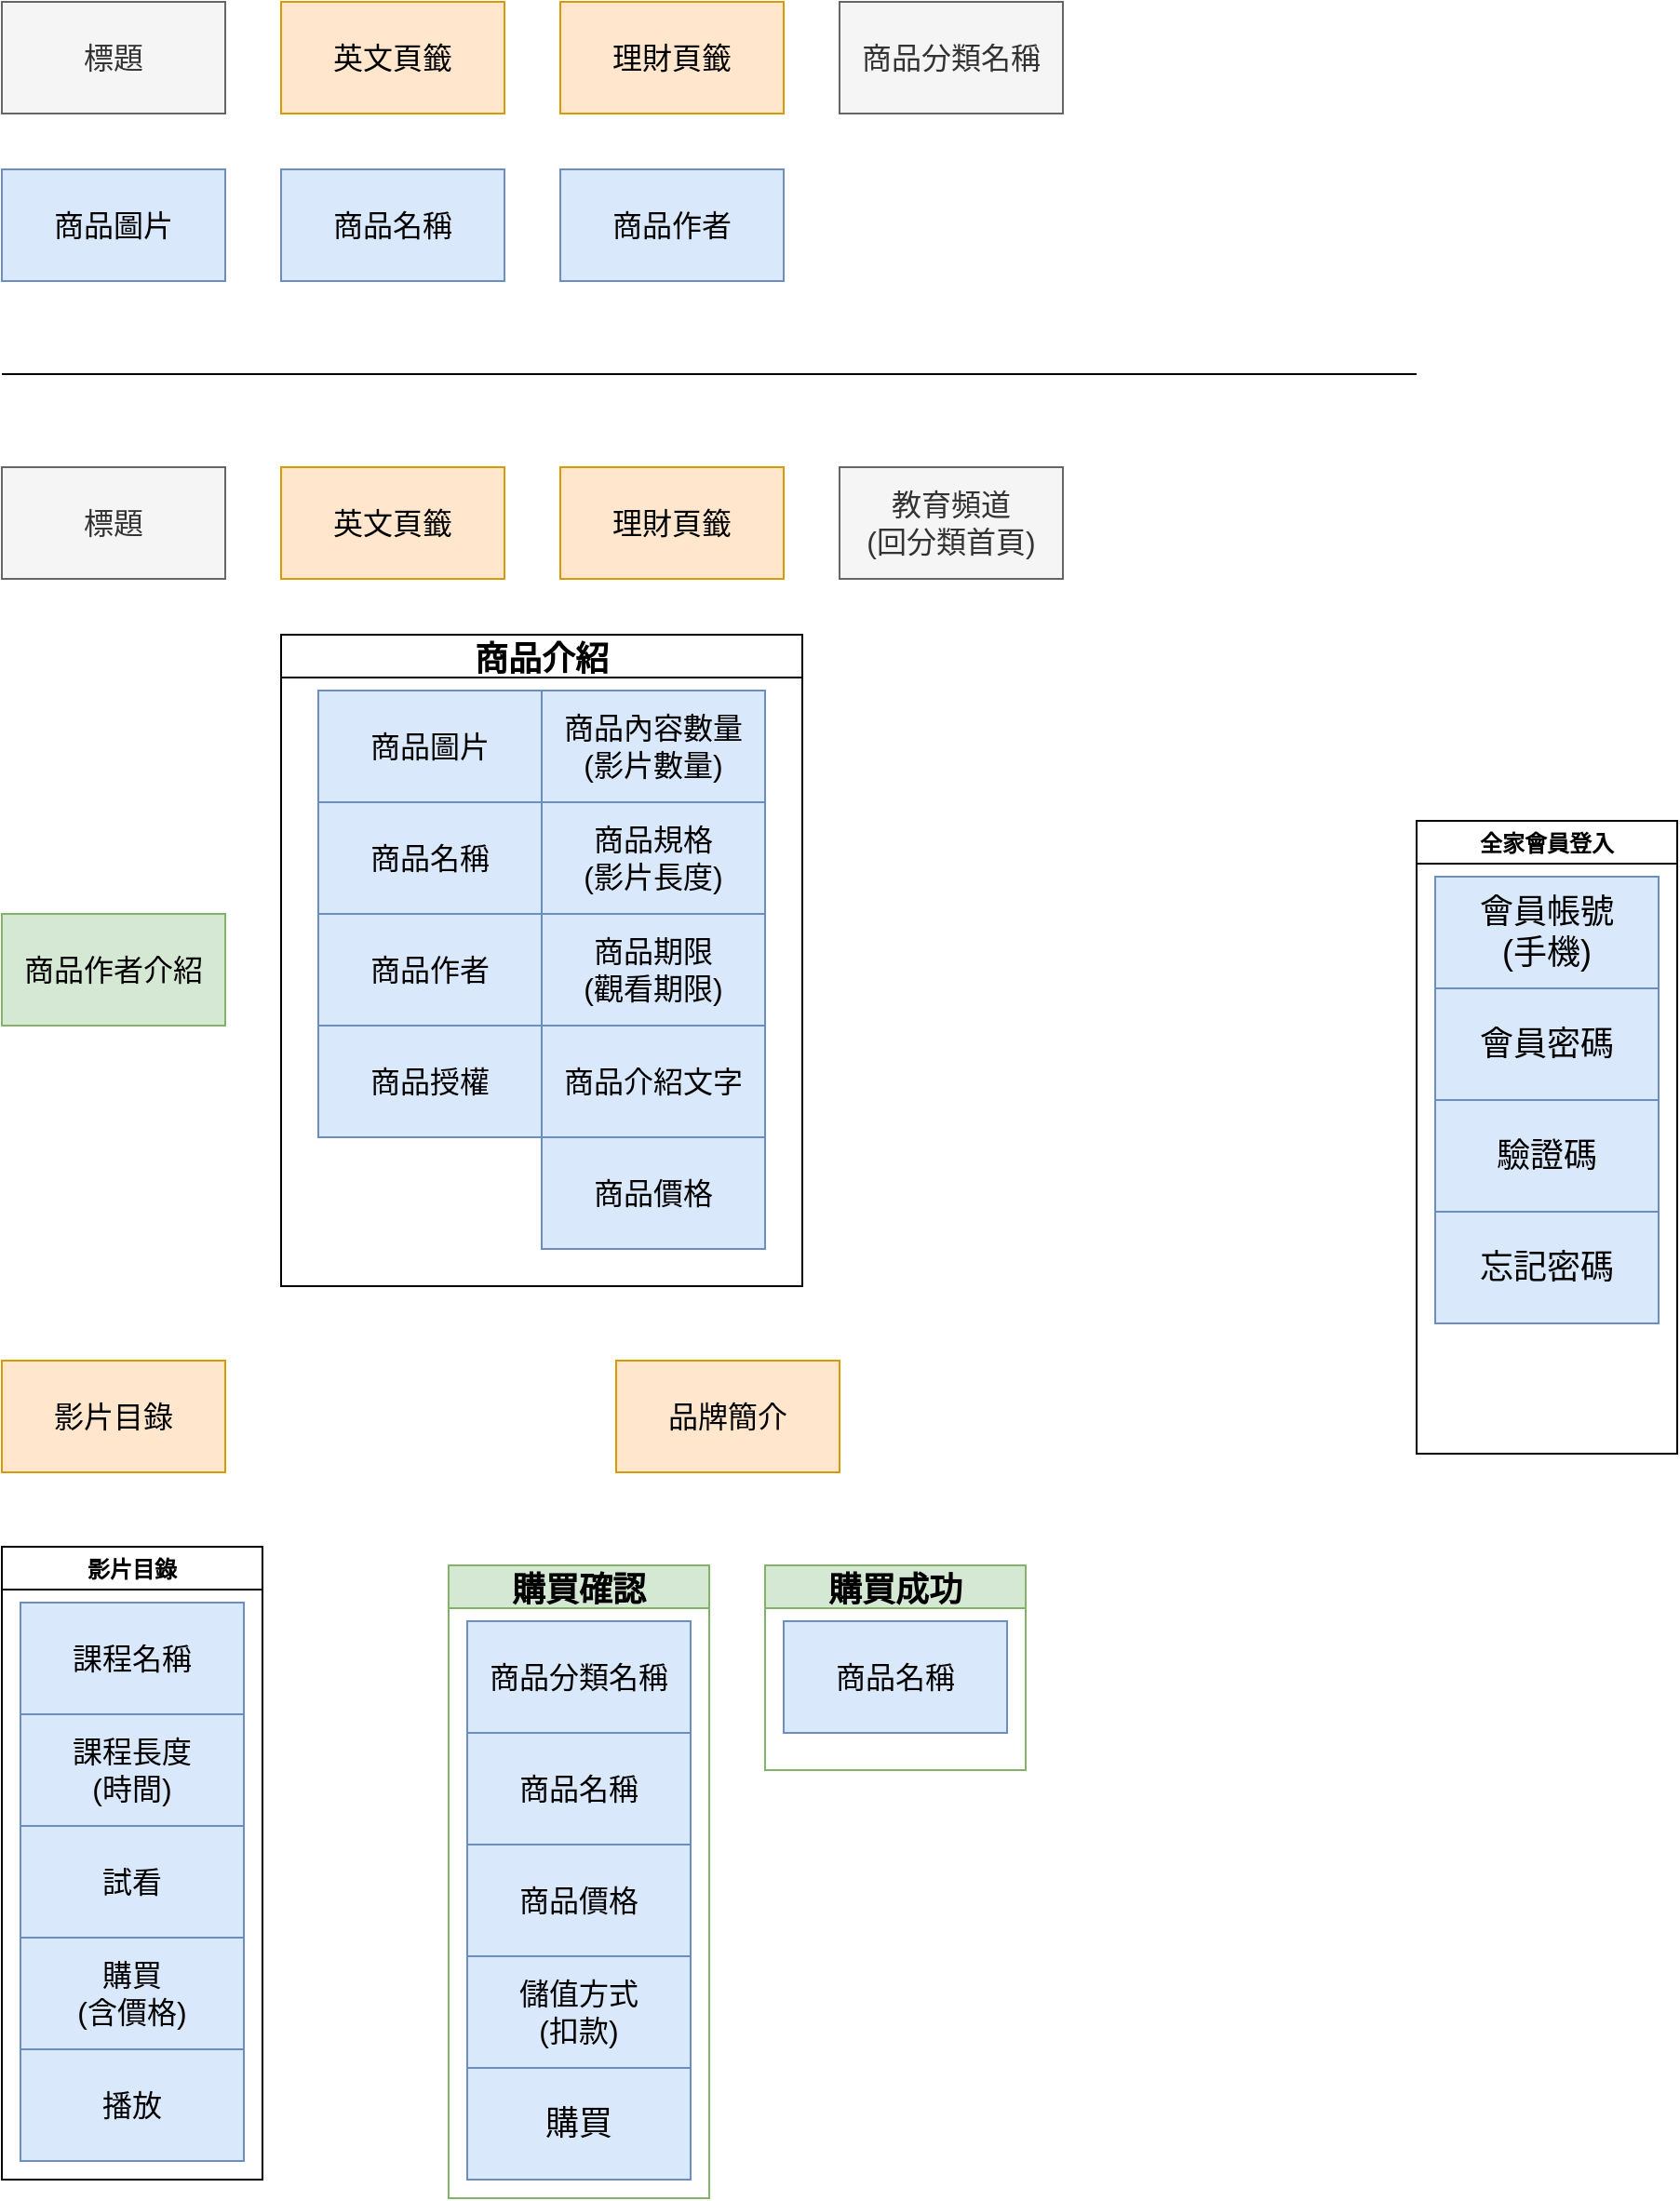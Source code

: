 <mxfile version="15.8.4" type="github">
  <diagram id="-Tf-SAn6svrItmrNyMm4" name="card sorting">
    <mxGraphModel dx="1254" dy="780" grid="1" gridSize="10" guides="1" tooltips="1" connect="1" arrows="1" fold="1" page="1" pageScale="1" pageWidth="827" pageHeight="1169" math="0" shadow="0">
      <root>
        <mxCell id="0" />
        <mxCell id="1" parent="0" />
        <mxCell id="7zqT9z4EXzbm1e6yBOuj-1" value="標題" style="rounded=0;whiteSpace=wrap;html=1;fontSize=16;fillColor=#f5f5f5;fontColor=#333333;strokeColor=#666666;" parent="1" vertex="1">
          <mxGeometry x="40" y="40" width="120" height="60" as="geometry" />
        </mxCell>
        <mxCell id="7zqT9z4EXzbm1e6yBOuj-2" value="理財頁籤" style="rounded=0;whiteSpace=wrap;html=1;fontSize=16;fillColor=#ffe6cc;strokeColor=#d79b00;" parent="1" vertex="1">
          <mxGeometry x="340" y="40" width="120" height="60" as="geometry" />
        </mxCell>
        <mxCell id="7zqT9z4EXzbm1e6yBOuj-3" value="英文頁籤" style="rounded=0;whiteSpace=wrap;html=1;fontSize=16;fillColor=#ffe6cc;strokeColor=#d79b00;" parent="1" vertex="1">
          <mxGeometry x="190" y="40" width="120" height="60" as="geometry" />
        </mxCell>
        <mxCell id="7zqT9z4EXzbm1e6yBOuj-4" value="&lt;div&gt;教育頻道&lt;/div&gt;&lt;div&gt;(回分類首頁)&lt;br&gt;&lt;/div&gt;" style="rounded=0;whiteSpace=wrap;html=1;fontSize=16;fillColor=#f5f5f5;fontColor=#333333;strokeColor=#666666;" parent="1" vertex="1">
          <mxGeometry x="490" y="290" width="120" height="60" as="geometry" />
        </mxCell>
        <mxCell id="7zqT9z4EXzbm1e6yBOuj-6" value="商品分類名稱" style="rounded=0;whiteSpace=wrap;html=1;fontSize=16;fillColor=#f5f5f5;fontColor=#333333;strokeColor=#666666;" parent="1" vertex="1">
          <mxGeometry x="490" y="40" width="120" height="60" as="geometry" />
        </mxCell>
        <mxCell id="7zqT9z4EXzbm1e6yBOuj-7" value="商品圖片" style="rounded=0;whiteSpace=wrap;html=1;fontSize=16;fillColor=#dae8fc;strokeColor=#6c8ebf;" parent="1" vertex="1">
          <mxGeometry x="40" y="130" width="120" height="60" as="geometry" />
        </mxCell>
        <mxCell id="7zqT9z4EXzbm1e6yBOuj-8" value="商品名稱" style="rounded=0;whiteSpace=wrap;html=1;fontSize=16;fillColor=#dae8fc;strokeColor=#6c8ebf;" parent="1" vertex="1">
          <mxGeometry x="190" y="130" width="120" height="60" as="geometry" />
        </mxCell>
        <mxCell id="7zqT9z4EXzbm1e6yBOuj-9" value="商品作者" style="rounded=0;whiteSpace=wrap;html=1;fontSize=16;fillColor=#dae8fc;strokeColor=#6c8ebf;" parent="1" vertex="1">
          <mxGeometry x="340" y="130" width="120" height="60" as="geometry" />
        </mxCell>
        <mxCell id="7zqT9z4EXzbm1e6yBOuj-10" value="" style="endArrow=none;html=1;rounded=0;fontSize=16;" parent="1" edge="1">
          <mxGeometry width="50" height="50" relative="1" as="geometry">
            <mxPoint x="40" y="240" as="sourcePoint" />
            <mxPoint x="800" y="240" as="targetPoint" />
          </mxGeometry>
        </mxCell>
        <mxCell id="7zqT9z4EXzbm1e6yBOuj-11" value="標題" style="rounded=0;whiteSpace=wrap;html=1;fontSize=16;fillColor=#f5f5f5;fontColor=#333333;strokeColor=#666666;" parent="1" vertex="1">
          <mxGeometry x="40" y="290" width="120" height="60" as="geometry" />
        </mxCell>
        <mxCell id="7zqT9z4EXzbm1e6yBOuj-12" value="理財頁籤" style="rounded=0;whiteSpace=wrap;html=1;fontSize=16;fillColor=#ffe6cc;strokeColor=#d79b00;" parent="1" vertex="1">
          <mxGeometry x="340" y="290" width="120" height="60" as="geometry" />
        </mxCell>
        <mxCell id="7zqT9z4EXzbm1e6yBOuj-13" value="英文頁籤" style="rounded=0;whiteSpace=wrap;html=1;fontSize=16;fillColor=#ffe6cc;strokeColor=#d79b00;" parent="1" vertex="1">
          <mxGeometry x="190" y="290" width="120" height="60" as="geometry" />
        </mxCell>
        <mxCell id="7zqT9z4EXzbm1e6yBOuj-17" value="商品作者介紹" style="rounded=0;whiteSpace=wrap;html=1;fontSize=16;fillColor=#d5e8d4;strokeColor=#82b366;" parent="1" vertex="1">
          <mxGeometry x="40" y="530" width="120" height="60" as="geometry" />
        </mxCell>
        <mxCell id="7zqT9z4EXzbm1e6yBOuj-29" value="品牌簡介" style="rounded=0;whiteSpace=wrap;html=1;fontSize=16;fillColor=#ffe6cc;strokeColor=#d79b00;" parent="1" vertex="1">
          <mxGeometry x="370" y="770" width="120" height="60" as="geometry" />
        </mxCell>
        <mxCell id="7zqT9z4EXzbm1e6yBOuj-30" value="影片目錄" style="rounded=0;whiteSpace=wrap;html=1;fontSize=16;fillColor=#ffe6cc;strokeColor=#d79b00;" parent="1" vertex="1">
          <mxGeometry x="40" y="770" width="120" height="60" as="geometry" />
        </mxCell>
        <mxCell id="raj0_86jvHdYx3d9Dobu-1" value="影片目錄" style="swimlane;" vertex="1" parent="1">
          <mxGeometry x="40" y="870" width="140" height="340" as="geometry">
            <mxRectangle x="510" y="660" width="130" height="23" as="alternateBounds" />
          </mxGeometry>
        </mxCell>
        <mxCell id="raj0_86jvHdYx3d9Dobu-2" value="課程名稱" style="rounded=0;whiteSpace=wrap;html=1;fontSize=16;fillColor=#dae8fc;strokeColor=#6c8ebf;" vertex="1" parent="raj0_86jvHdYx3d9Dobu-1">
          <mxGeometry x="10" y="30" width="120" height="60" as="geometry" />
        </mxCell>
        <mxCell id="raj0_86jvHdYx3d9Dobu-3" value="&lt;div&gt;課程長度&lt;/div&gt;&lt;div&gt;(時間)&lt;br&gt;&lt;/div&gt;" style="rounded=0;whiteSpace=wrap;html=1;fontSize=16;fillColor=#dae8fc;strokeColor=#6c8ebf;" vertex="1" parent="raj0_86jvHdYx3d9Dobu-1">
          <mxGeometry x="10" y="90" width="120" height="60" as="geometry" />
        </mxCell>
        <mxCell id="raj0_86jvHdYx3d9Dobu-4" value="試看" style="rounded=0;whiteSpace=wrap;html=1;fontSize=16;fillColor=#dae8fc;strokeColor=#6c8ebf;" vertex="1" parent="raj0_86jvHdYx3d9Dobu-1">
          <mxGeometry x="10" y="150" width="120" height="60" as="geometry" />
        </mxCell>
        <mxCell id="raj0_86jvHdYx3d9Dobu-5" value="&lt;div&gt;購買&lt;/div&gt;&lt;div&gt;(含價格)&lt;/div&gt;" style="rounded=0;whiteSpace=wrap;html=1;fontSize=16;fillColor=#dae8fc;strokeColor=#6c8ebf;" vertex="1" parent="raj0_86jvHdYx3d9Dobu-1">
          <mxGeometry x="10" y="210" width="120" height="60" as="geometry" />
        </mxCell>
        <mxCell id="raj0_86jvHdYx3d9Dobu-27" value="播放" style="rounded=0;whiteSpace=wrap;html=1;fontSize=16;fillColor=#dae8fc;strokeColor=#6c8ebf;" vertex="1" parent="raj0_86jvHdYx3d9Dobu-1">
          <mxGeometry x="10" y="270" width="120" height="60" as="geometry" />
        </mxCell>
        <mxCell id="raj0_86jvHdYx3d9Dobu-7" value="全家會員登入" style="swimlane;" vertex="1" parent="1">
          <mxGeometry x="800" y="480" width="140" height="340" as="geometry" />
        </mxCell>
        <mxCell id="raj0_86jvHdYx3d9Dobu-8" value="&lt;div style=&quot;font-size: 18px;&quot;&gt;會員帳號&lt;/div&gt;&lt;div style=&quot;font-size: 18px;&quot;&gt;(手機)&lt;br style=&quot;font-size: 18px;&quot;&gt;&lt;/div&gt;" style="rounded=0;whiteSpace=wrap;html=1;fontSize=18;fillColor=#dae8fc;strokeColor=#6c8ebf;" vertex="1" parent="raj0_86jvHdYx3d9Dobu-7">
          <mxGeometry x="10" y="30" width="120" height="60" as="geometry" />
        </mxCell>
        <mxCell id="raj0_86jvHdYx3d9Dobu-11" value="&lt;div style=&quot;font-size: 18px&quot;&gt;會員密碼&lt;/div&gt;" style="rounded=0;whiteSpace=wrap;html=1;fontSize=18;fillColor=#dae8fc;strokeColor=#6c8ebf;" vertex="1" parent="raj0_86jvHdYx3d9Dobu-7">
          <mxGeometry x="10" y="90" width="120" height="60" as="geometry" />
        </mxCell>
        <mxCell id="raj0_86jvHdYx3d9Dobu-12" value="驗證碼" style="rounded=0;whiteSpace=wrap;html=1;fontSize=18;fillColor=#dae8fc;strokeColor=#6c8ebf;" vertex="1" parent="raj0_86jvHdYx3d9Dobu-7">
          <mxGeometry x="10" y="150" width="120" height="60" as="geometry" />
        </mxCell>
        <mxCell id="raj0_86jvHdYx3d9Dobu-13" value="忘記密碼" style="rounded=0;whiteSpace=wrap;html=1;fontSize=18;fillColor=#dae8fc;strokeColor=#6c8ebf;" vertex="1" parent="raj0_86jvHdYx3d9Dobu-7">
          <mxGeometry x="10" y="210" width="120" height="60" as="geometry" />
        </mxCell>
        <mxCell id="raj0_86jvHdYx3d9Dobu-15" value="商品介紹" style="swimlane;fontSize=18;" vertex="1" parent="1">
          <mxGeometry x="190" y="380" width="280" height="350" as="geometry" />
        </mxCell>
        <mxCell id="7zqT9z4EXzbm1e6yBOuj-14" value="商品圖片" style="rounded=0;whiteSpace=wrap;html=1;fontSize=16;fillColor=#dae8fc;strokeColor=#6c8ebf;" parent="raj0_86jvHdYx3d9Dobu-15" vertex="1">
          <mxGeometry x="20" y="30" width="120" height="60" as="geometry" />
        </mxCell>
        <mxCell id="7zqT9z4EXzbm1e6yBOuj-15" value="商品名稱" style="rounded=0;whiteSpace=wrap;html=1;fontSize=16;fillColor=#dae8fc;strokeColor=#6c8ebf;" parent="raj0_86jvHdYx3d9Dobu-15" vertex="1">
          <mxGeometry x="20" y="90" width="120" height="60" as="geometry" />
        </mxCell>
        <mxCell id="7zqT9z4EXzbm1e6yBOuj-16" value="商品作者" style="rounded=0;whiteSpace=wrap;html=1;fontSize=16;fillColor=#dae8fc;strokeColor=#6c8ebf;" parent="raj0_86jvHdYx3d9Dobu-15" vertex="1">
          <mxGeometry x="20" y="150" width="120" height="60" as="geometry" />
        </mxCell>
        <mxCell id="7zqT9z4EXzbm1e6yBOuj-23" value="商品授權" style="rounded=0;whiteSpace=wrap;html=1;fontSize=16;fillColor=#dae8fc;strokeColor=#6c8ebf;" parent="raj0_86jvHdYx3d9Dobu-15" vertex="1">
          <mxGeometry x="20" y="210" width="120" height="60" as="geometry" />
        </mxCell>
        <mxCell id="7zqT9z4EXzbm1e6yBOuj-28" value="商品價格" style="rounded=0;whiteSpace=wrap;html=1;fontSize=16;fillColor=#dae8fc;strokeColor=#6c8ebf;" parent="raj0_86jvHdYx3d9Dobu-15" vertex="1">
          <mxGeometry x="140" y="270" width="120" height="60" as="geometry" />
        </mxCell>
        <mxCell id="7zqT9z4EXzbm1e6yBOuj-27" value="商品介紹文字" style="rounded=0;whiteSpace=wrap;html=1;fontSize=16;fillColor=#dae8fc;strokeColor=#6c8ebf;" parent="raj0_86jvHdYx3d9Dobu-15" vertex="1">
          <mxGeometry x="140" y="210" width="120" height="60" as="geometry" />
        </mxCell>
        <mxCell id="7zqT9z4EXzbm1e6yBOuj-26" value="&lt;div&gt;商品期限&lt;/div&gt;&lt;div&gt;(觀看期限)&lt;br&gt;&lt;/div&gt;" style="rounded=0;whiteSpace=wrap;html=1;fontSize=16;fillColor=#dae8fc;strokeColor=#6c8ebf;" parent="raj0_86jvHdYx3d9Dobu-15" vertex="1">
          <mxGeometry x="140" y="150" width="120" height="60" as="geometry" />
        </mxCell>
        <mxCell id="7zqT9z4EXzbm1e6yBOuj-25" value="&lt;div&gt;商品規格&lt;/div&gt;&lt;div&gt;(影片長度)&lt;br&gt;&lt;/div&gt;" style="rounded=0;whiteSpace=wrap;html=1;fontSize=16;fillColor=#dae8fc;strokeColor=#6c8ebf;" parent="raj0_86jvHdYx3d9Dobu-15" vertex="1">
          <mxGeometry x="140" y="90" width="120" height="60" as="geometry" />
        </mxCell>
        <mxCell id="7zqT9z4EXzbm1e6yBOuj-24" value="商品內容數量&lt;br&gt;(影片數量)" style="rounded=0;whiteSpace=wrap;html=1;fontSize=16;fillColor=#dae8fc;strokeColor=#6c8ebf;" parent="raj0_86jvHdYx3d9Dobu-15" vertex="1">
          <mxGeometry x="140" y="30" width="120" height="60" as="geometry" />
        </mxCell>
        <mxCell id="raj0_86jvHdYx3d9Dobu-16" value="購買成功" style="swimlane;fontSize=18;fillColor=#d5e8d4;strokeColor=#82b366;" vertex="1" parent="1">
          <mxGeometry x="450" y="880" width="140" height="110" as="geometry" />
        </mxCell>
        <mxCell id="raj0_86jvHdYx3d9Dobu-17" value="商品名稱" style="rounded=0;whiteSpace=wrap;html=1;fontSize=16;fillColor=#dae8fc;strokeColor=#6c8ebf;" vertex="1" parent="raj0_86jvHdYx3d9Dobu-16">
          <mxGeometry x="10" y="30" width="120" height="60" as="geometry" />
        </mxCell>
        <mxCell id="raj0_86jvHdYx3d9Dobu-21" value="購買確認" style="swimlane;fontSize=18;fillColor=#d5e8d4;strokeColor=#82b366;" vertex="1" parent="1">
          <mxGeometry x="280" y="880" width="140" height="340" as="geometry" />
        </mxCell>
        <mxCell id="raj0_86jvHdYx3d9Dobu-22" value="商品分類名稱" style="rounded=0;whiteSpace=wrap;html=1;fontSize=16;fillColor=#dae8fc;strokeColor=#6c8ebf;" vertex="1" parent="raj0_86jvHdYx3d9Dobu-21">
          <mxGeometry x="10" y="30" width="120" height="60" as="geometry" />
        </mxCell>
        <mxCell id="raj0_86jvHdYx3d9Dobu-23" value="商品名稱" style="rounded=0;whiteSpace=wrap;html=1;fontSize=16;fillColor=#dae8fc;strokeColor=#6c8ebf;" vertex="1" parent="raj0_86jvHdYx3d9Dobu-21">
          <mxGeometry x="10" y="90" width="120" height="60" as="geometry" />
        </mxCell>
        <mxCell id="raj0_86jvHdYx3d9Dobu-24" value="商品價格" style="rounded=0;whiteSpace=wrap;html=1;fontSize=16;fillColor=#dae8fc;strokeColor=#6c8ebf;" vertex="1" parent="raj0_86jvHdYx3d9Dobu-21">
          <mxGeometry x="10" y="150" width="120" height="60" as="geometry" />
        </mxCell>
        <mxCell id="raj0_86jvHdYx3d9Dobu-25" value="&lt;div&gt;儲值方式&lt;/div&gt;&lt;div&gt;(扣款)&lt;/div&gt;" style="rounded=0;whiteSpace=wrap;html=1;fontSize=16;fillColor=#dae8fc;strokeColor=#6c8ebf;" vertex="1" parent="raj0_86jvHdYx3d9Dobu-21">
          <mxGeometry x="10" y="210" width="120" height="60" as="geometry" />
        </mxCell>
        <mxCell id="raj0_86jvHdYx3d9Dobu-26" value="購買" style="rounded=0;whiteSpace=wrap;html=1;fontSize=18;fillColor=#dae8fc;strokeColor=#6c8ebf;" vertex="1" parent="raj0_86jvHdYx3d9Dobu-21">
          <mxGeometry x="10" y="270" width="120" height="60" as="geometry" />
        </mxCell>
      </root>
    </mxGraphModel>
  </diagram>
</mxfile>
